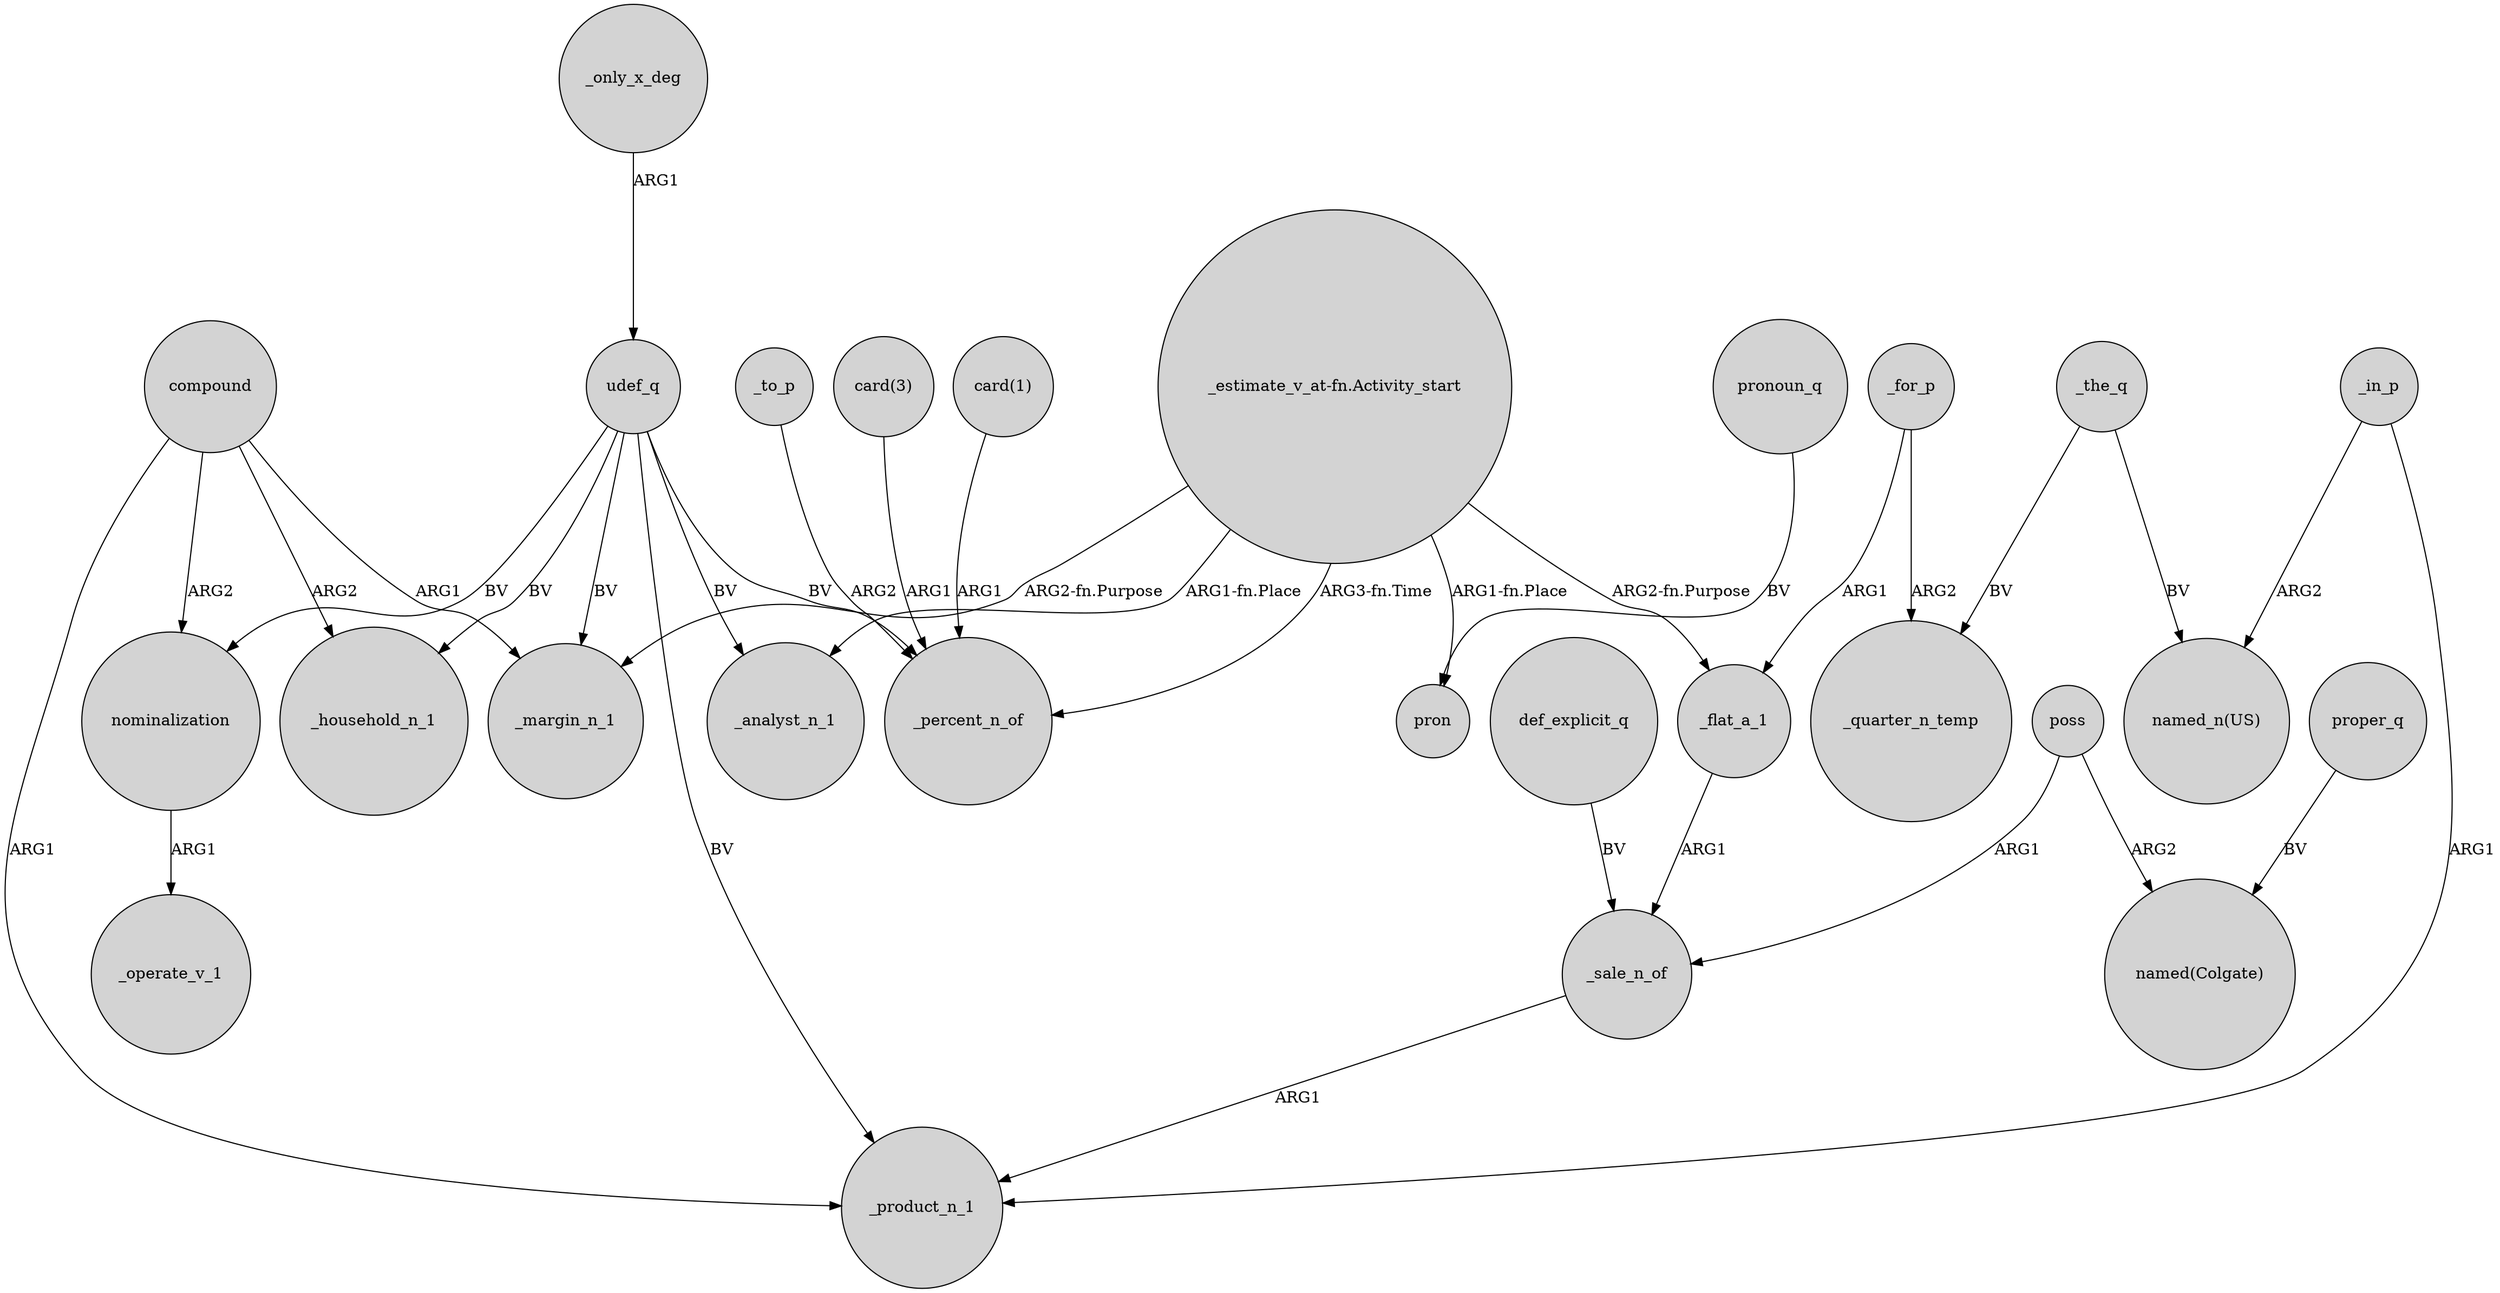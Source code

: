 digraph {
	node [shape=circle style=filled]
	"_estimate_v_at-fn.Activity_start" -> _flat_a_1 [label="ARG2-fn.Purpose"]
	_sale_n_of -> _product_n_1 [label=ARG1]
	compound -> _margin_n_1 [label=ARG1]
	_in_p -> "named_n(US)" [label=ARG2]
	_the_q -> "named_n(US)" [label=BV]
	"_estimate_v_at-fn.Activity_start" -> _margin_n_1 [label="ARG2-fn.Purpose"]
	poss -> "named(Colgate)" [label=ARG2]
	udef_q -> _analyst_n_1 [label=BV]
	_the_q -> _quarter_n_temp [label=BV]
	udef_q -> nominalization [label=BV]
	"card(3)" -> _percent_n_of [label=ARG1]
	nominalization -> _operate_v_1 [label=ARG1]
	udef_q -> _margin_n_1 [label=BV]
	"_estimate_v_at-fn.Activity_start" -> _analyst_n_1 [label="ARG1-fn.Place"]
	udef_q -> _product_n_1 [label=BV]
	_to_p -> _percent_n_of [label=ARG2]
	compound -> nominalization [label=ARG2]
	pronoun_q -> pron [label=BV]
	def_explicit_q -> _sale_n_of [label=BV]
	"_estimate_v_at-fn.Activity_start" -> pron [label="ARG1-fn.Place"]
	_for_p -> _quarter_n_temp [label=ARG2]
	udef_q -> _percent_n_of [label=BV]
	_flat_a_1 -> _sale_n_of [label=ARG1]
	compound -> _household_n_1 [label=ARG2]
	"_estimate_v_at-fn.Activity_start" -> _percent_n_of [label="ARG3-fn.Time"]
	_in_p -> _product_n_1 [label=ARG1]
	"card(1)" -> _percent_n_of [label=ARG1]
	_only_x_deg -> udef_q [label=ARG1]
	compound -> _product_n_1 [label=ARG1]
	udef_q -> _household_n_1 [label=BV]
	proper_q -> "named(Colgate)" [label=BV]
	poss -> _sale_n_of [label=ARG1]
	_for_p -> _flat_a_1 [label=ARG1]
}
